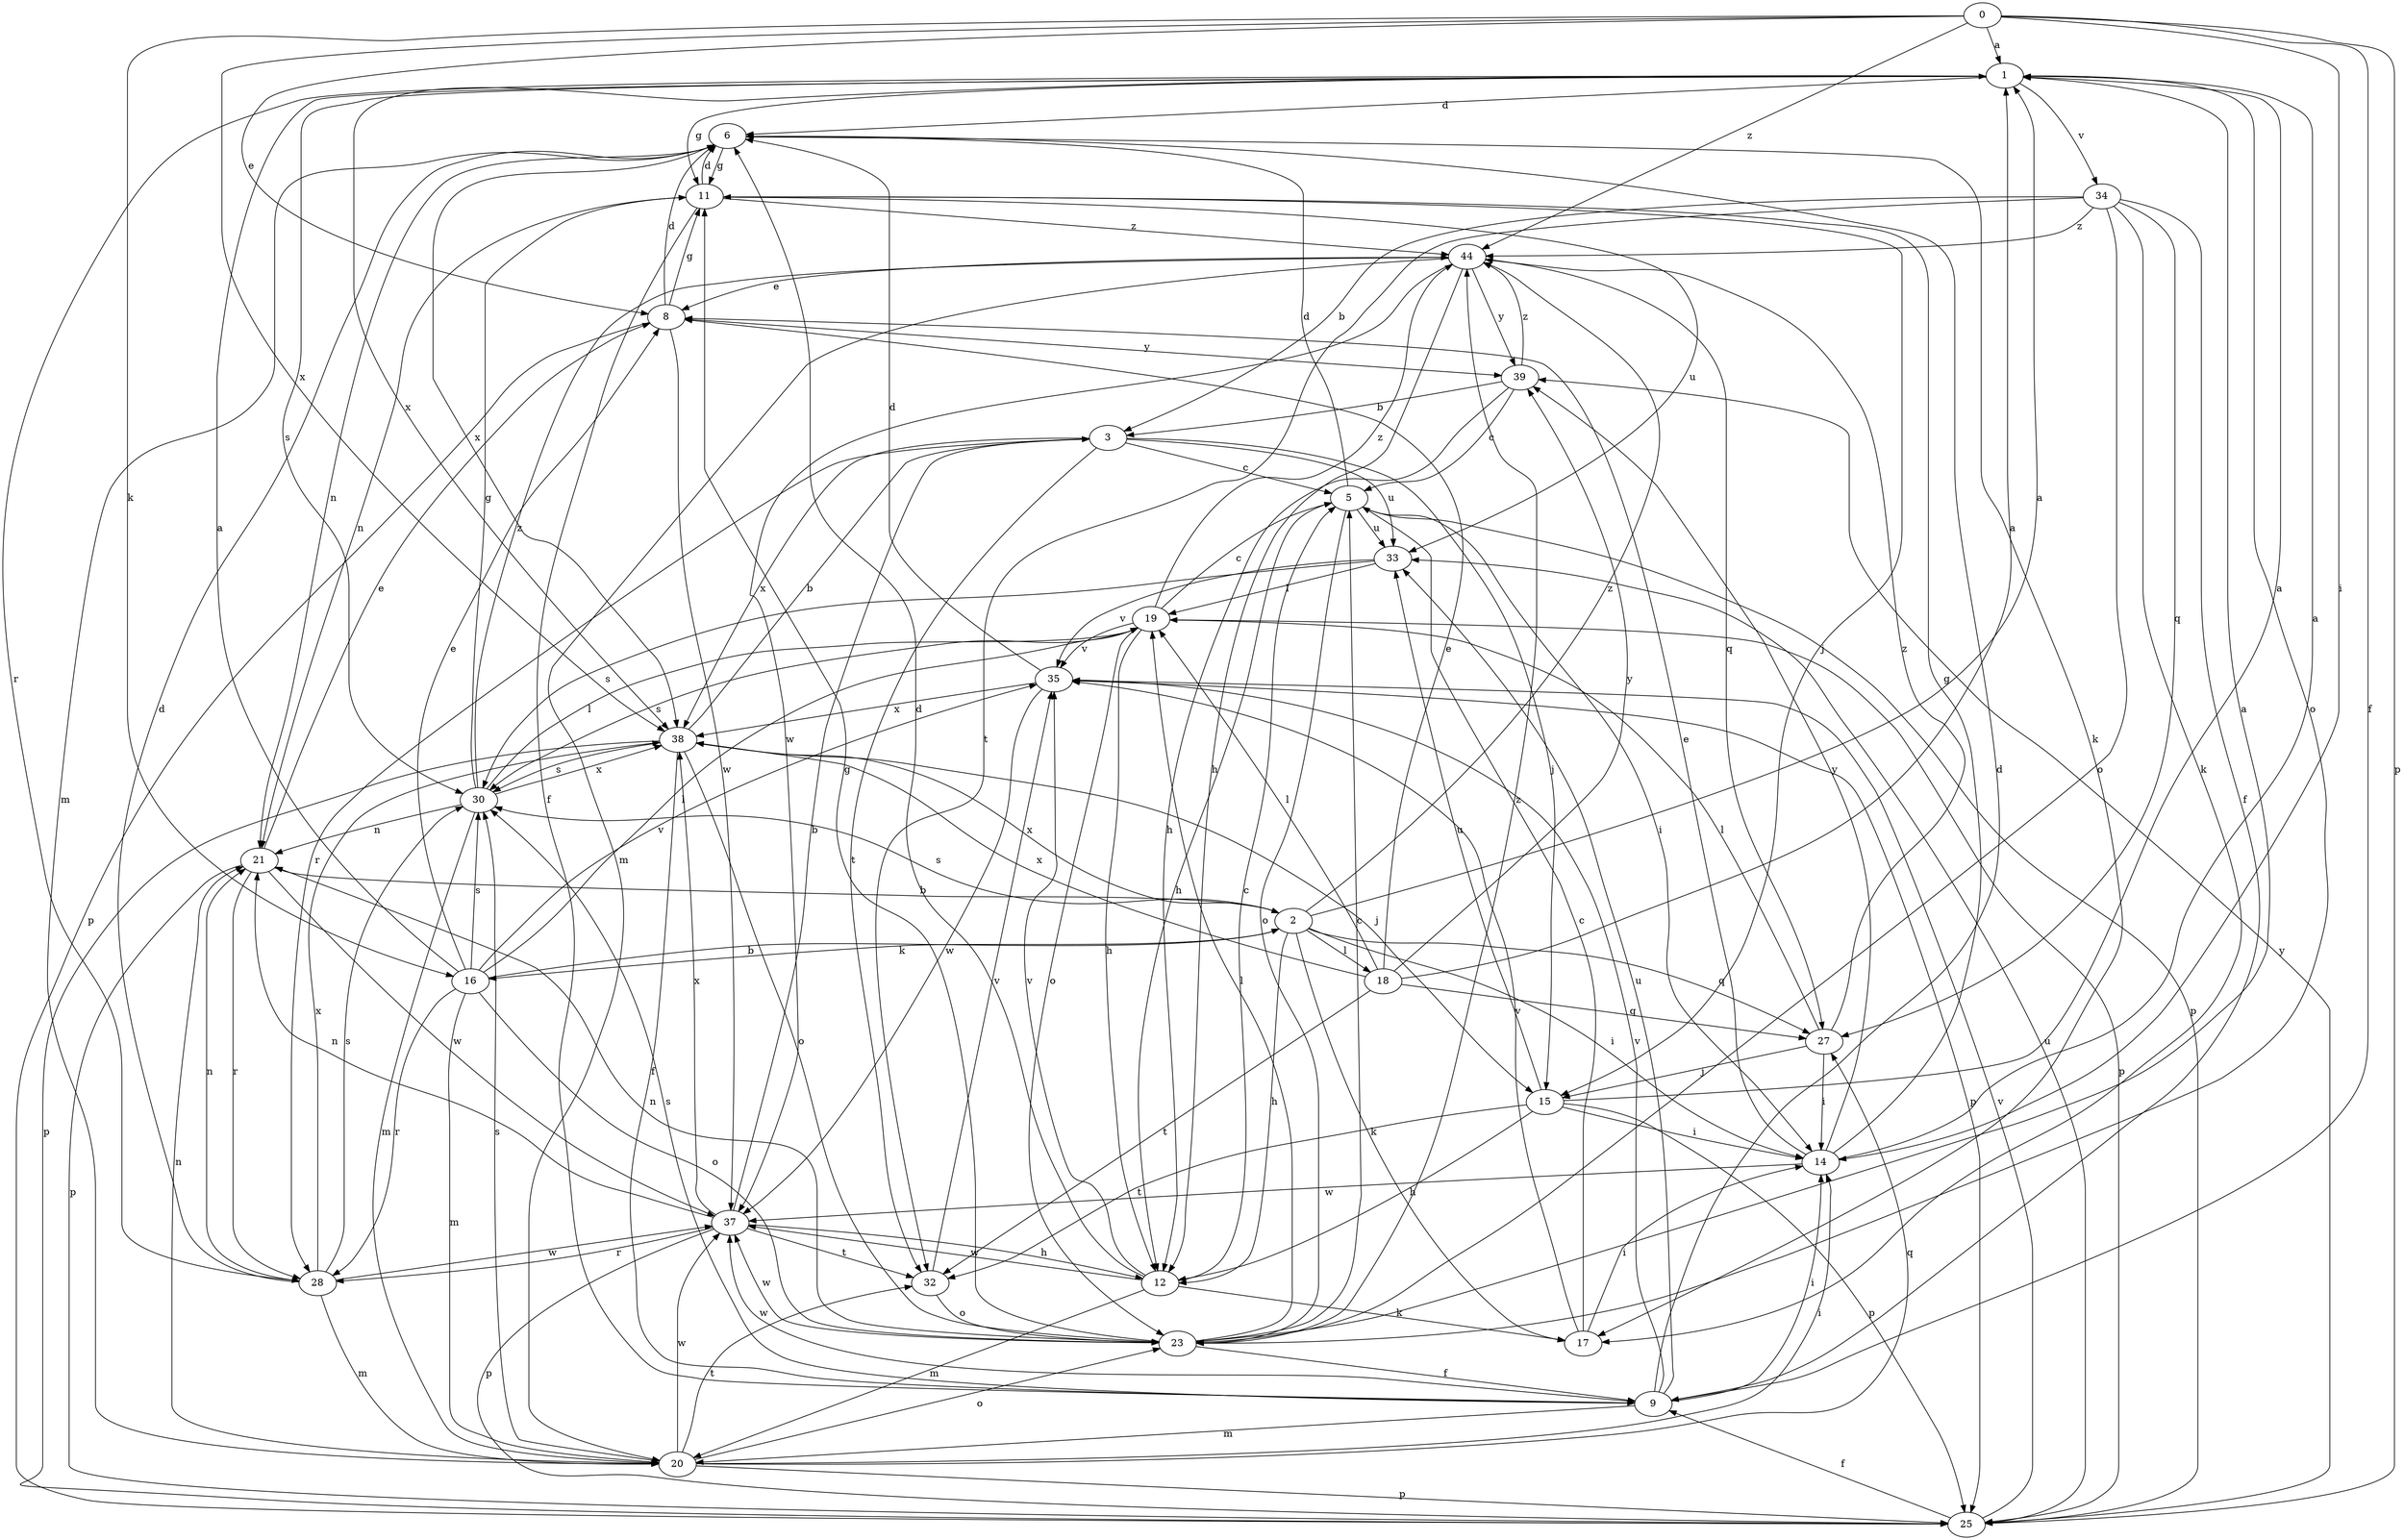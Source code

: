 strict digraph  {
0;
1;
2;
3;
5;
6;
8;
9;
11;
12;
14;
15;
16;
17;
18;
19;
20;
21;
23;
25;
27;
28;
30;
32;
33;
34;
35;
37;
38;
39;
44;
0 -> 1  [label=a];
0 -> 8  [label=e];
0 -> 9  [label=f];
0 -> 14  [label=i];
0 -> 16  [label=k];
0 -> 25  [label=p];
0 -> 38  [label=x];
0 -> 44  [label=z];
1 -> 6  [label=d];
1 -> 11  [label=g];
1 -> 23  [label=o];
1 -> 28  [label=r];
1 -> 30  [label=s];
1 -> 34  [label=v];
1 -> 38  [label=x];
2 -> 1  [label=a];
2 -> 12  [label=h];
2 -> 14  [label=i];
2 -> 16  [label=k];
2 -> 17  [label=k];
2 -> 18  [label=l];
2 -> 27  [label=q];
2 -> 30  [label=s];
2 -> 38  [label=x];
2 -> 44  [label=z];
3 -> 5  [label=c];
3 -> 15  [label=j];
3 -> 28  [label=r];
3 -> 32  [label=t];
3 -> 33  [label=u];
3 -> 38  [label=x];
5 -> 6  [label=d];
5 -> 12  [label=h];
5 -> 14  [label=i];
5 -> 23  [label=o];
5 -> 25  [label=p];
5 -> 33  [label=u];
6 -> 11  [label=g];
6 -> 17  [label=k];
6 -> 20  [label=m];
6 -> 21  [label=n];
6 -> 38  [label=x];
8 -> 6  [label=d];
8 -> 11  [label=g];
8 -> 25  [label=p];
8 -> 37  [label=w];
8 -> 39  [label=y];
9 -> 6  [label=d];
9 -> 14  [label=i];
9 -> 20  [label=m];
9 -> 30  [label=s];
9 -> 33  [label=u];
9 -> 35  [label=v];
9 -> 37  [label=w];
11 -> 6  [label=d];
11 -> 9  [label=f];
11 -> 15  [label=j];
11 -> 21  [label=n];
11 -> 33  [label=u];
11 -> 44  [label=z];
12 -> 5  [label=c];
12 -> 6  [label=d];
12 -> 17  [label=k];
12 -> 20  [label=m];
12 -> 35  [label=v];
12 -> 37  [label=w];
14 -> 1  [label=a];
14 -> 8  [label=e];
14 -> 11  [label=g];
14 -> 37  [label=w];
14 -> 39  [label=y];
15 -> 1  [label=a];
15 -> 12  [label=h];
15 -> 14  [label=i];
15 -> 25  [label=p];
15 -> 32  [label=t];
15 -> 33  [label=u];
16 -> 1  [label=a];
16 -> 2  [label=b];
16 -> 8  [label=e];
16 -> 19  [label=l];
16 -> 20  [label=m];
16 -> 23  [label=o];
16 -> 28  [label=r];
16 -> 30  [label=s];
16 -> 35  [label=v];
17 -> 5  [label=c];
17 -> 14  [label=i];
17 -> 35  [label=v];
18 -> 1  [label=a];
18 -> 8  [label=e];
18 -> 19  [label=l];
18 -> 27  [label=q];
18 -> 32  [label=t];
18 -> 38  [label=x];
18 -> 39  [label=y];
19 -> 5  [label=c];
19 -> 12  [label=h];
19 -> 23  [label=o];
19 -> 25  [label=p];
19 -> 30  [label=s];
19 -> 35  [label=v];
19 -> 44  [label=z];
20 -> 14  [label=i];
20 -> 21  [label=n];
20 -> 23  [label=o];
20 -> 25  [label=p];
20 -> 27  [label=q];
20 -> 30  [label=s];
20 -> 32  [label=t];
20 -> 37  [label=w];
21 -> 2  [label=b];
21 -> 8  [label=e];
21 -> 25  [label=p];
21 -> 28  [label=r];
21 -> 37  [label=w];
23 -> 1  [label=a];
23 -> 5  [label=c];
23 -> 9  [label=f];
23 -> 11  [label=g];
23 -> 19  [label=l];
23 -> 21  [label=n];
23 -> 37  [label=w];
23 -> 44  [label=z];
25 -> 9  [label=f];
25 -> 33  [label=u];
25 -> 35  [label=v];
25 -> 39  [label=y];
27 -> 14  [label=i];
27 -> 15  [label=j];
27 -> 19  [label=l];
27 -> 44  [label=z];
28 -> 6  [label=d];
28 -> 20  [label=m];
28 -> 21  [label=n];
28 -> 30  [label=s];
28 -> 37  [label=w];
28 -> 38  [label=x];
30 -> 11  [label=g];
30 -> 19  [label=l];
30 -> 20  [label=m];
30 -> 21  [label=n];
30 -> 38  [label=x];
30 -> 44  [label=z];
32 -> 23  [label=o];
32 -> 35  [label=v];
33 -> 19  [label=l];
33 -> 30  [label=s];
33 -> 35  [label=v];
34 -> 3  [label=b];
34 -> 9  [label=f];
34 -> 17  [label=k];
34 -> 23  [label=o];
34 -> 27  [label=q];
34 -> 32  [label=t];
34 -> 44  [label=z];
35 -> 6  [label=d];
35 -> 25  [label=p];
35 -> 37  [label=w];
35 -> 38  [label=x];
37 -> 3  [label=b];
37 -> 12  [label=h];
37 -> 21  [label=n];
37 -> 25  [label=p];
37 -> 28  [label=r];
37 -> 32  [label=t];
37 -> 38  [label=x];
38 -> 3  [label=b];
38 -> 9  [label=f];
38 -> 15  [label=j];
38 -> 23  [label=o];
38 -> 25  [label=p];
38 -> 30  [label=s];
39 -> 3  [label=b];
39 -> 5  [label=c];
39 -> 12  [label=h];
39 -> 44  [label=z];
44 -> 8  [label=e];
44 -> 12  [label=h];
44 -> 20  [label=m];
44 -> 27  [label=q];
44 -> 37  [label=w];
44 -> 39  [label=y];
}
